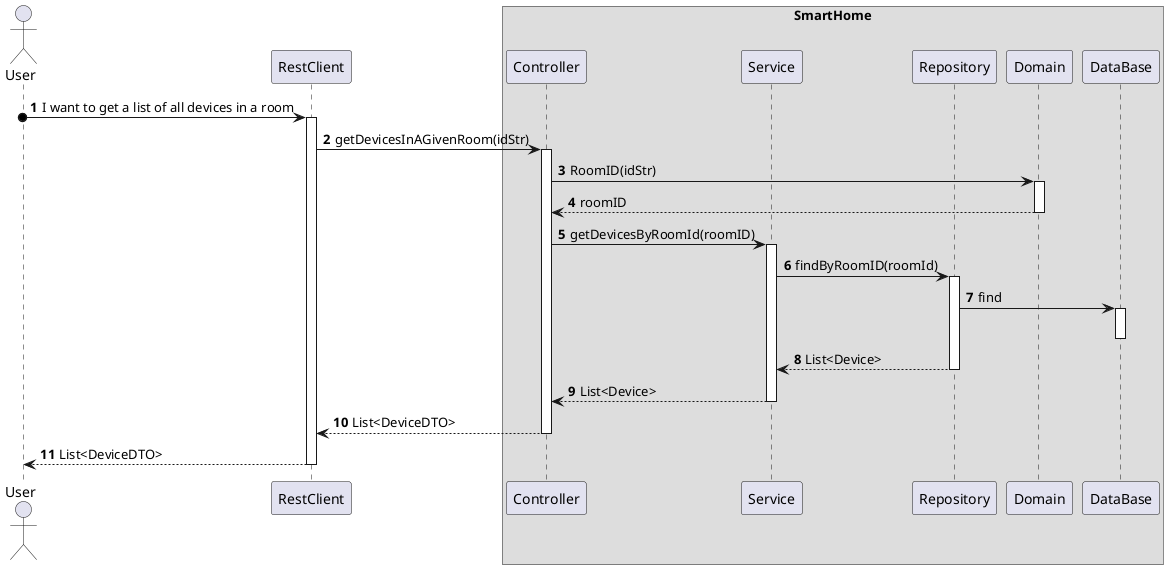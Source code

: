 @startuml
'https://plantuml.com/sequence-diagram
!pragma layout smetana

autonumber

actor "User" as User
participant "RestClient" as RC

box "SmartHome"
    participant "Controller" as CTRL
    participant "Service" as SV
    participant "Repository" as REPO
    participant "Domain" as DOM
    participant "DataBase" as BD
end box

User o-> RC : I want to get a list of all devices in a room

activate RC

RC -> CTRL : getDevicesInAGivenRoom(idStr)
activate CTRL

CTRL -> DOM : RoomID(idStr)
activate DOM
DOM --> CTRL : roomID
deactivate DOM

CTRL -> SV : getDevicesByRoomId(roomID)
activate SV

SV -> REPO : findByRoomID(roomId)
activate REPO
REPO -> BD : find
activate BD
deactivate BD
REPO --> SV : List<Device>
deactivate REPO

SV --> CTRL : List<Device>
deactivate SV


CTRL --> RC : List<DeviceDTO>
deactivate CTRL

RC --> User : List<DeviceDTO>
deactivate RC


@enduml